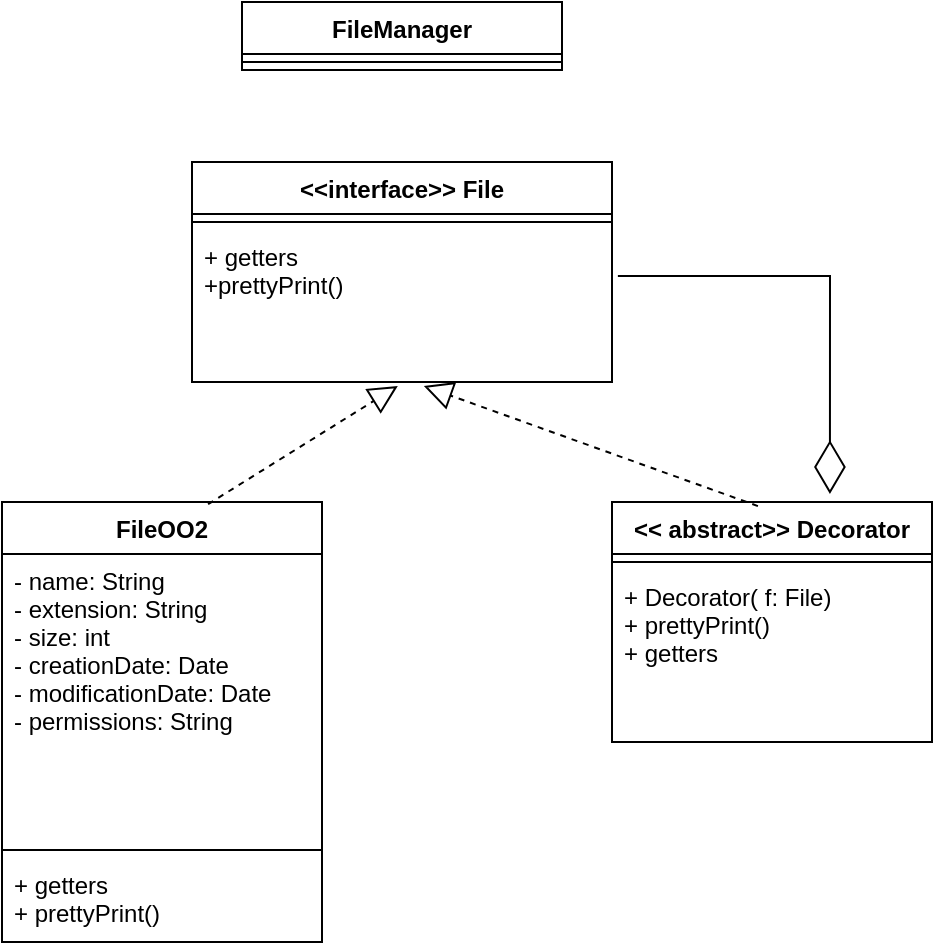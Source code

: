<mxfile version="17.4.5" type="github">
  <diagram id="l77j4i7QWaRJAyjjo0qU" name="Page-1">
    <mxGraphModel dx="700" dy="752" grid="1" gridSize="10" guides="1" tooltips="1" connect="1" arrows="1" fold="1" page="1" pageScale="1" pageWidth="827" pageHeight="1169" math="0" shadow="0">
      <root>
        <mxCell id="0" />
        <mxCell id="1" parent="0" />
        <mxCell id="biVh_dBmkdVdkPoWTslJ-2" value="FileManager" style="swimlane;fontStyle=1;align=center;verticalAlign=top;childLayout=stackLayout;horizontal=1;startSize=26;horizontalStack=0;resizeParent=1;resizeParentMax=0;resizeLast=0;collapsible=1;marginBottom=0;" vertex="1" parent="1">
          <mxGeometry x="220" y="180" width="160" height="34" as="geometry" />
        </mxCell>
        <mxCell id="biVh_dBmkdVdkPoWTslJ-4" value="" style="line;strokeWidth=1;fillColor=none;align=left;verticalAlign=middle;spacingTop=-1;spacingLeft=3;spacingRight=3;rotatable=0;labelPosition=right;points=[];portConstraint=eastwest;" vertex="1" parent="biVh_dBmkdVdkPoWTslJ-2">
          <mxGeometry y="26" width="160" height="8" as="geometry" />
        </mxCell>
        <mxCell id="biVh_dBmkdVdkPoWTslJ-6" value="&lt;&lt;interface&gt;&gt; File&#xa;" style="swimlane;fontStyle=1;align=center;verticalAlign=top;childLayout=stackLayout;horizontal=1;startSize=26;horizontalStack=0;resizeParent=1;resizeParentMax=0;resizeLast=0;collapsible=1;marginBottom=0;" vertex="1" parent="1">
          <mxGeometry x="195" y="260" width="210" height="110" as="geometry" />
        </mxCell>
        <mxCell id="biVh_dBmkdVdkPoWTslJ-8" value="" style="line;strokeWidth=1;fillColor=none;align=left;verticalAlign=middle;spacingTop=-1;spacingLeft=3;spacingRight=3;rotatable=0;labelPosition=right;points=[];portConstraint=eastwest;" vertex="1" parent="biVh_dBmkdVdkPoWTslJ-6">
          <mxGeometry y="26" width="210" height="8" as="geometry" />
        </mxCell>
        <mxCell id="biVh_dBmkdVdkPoWTslJ-9" value="+ getters&#xa;+prettyPrint()" style="text;strokeColor=none;fillColor=none;align=left;verticalAlign=top;spacingLeft=4;spacingRight=4;overflow=hidden;rotatable=0;points=[[0,0.5],[1,0.5]];portConstraint=eastwest;" vertex="1" parent="biVh_dBmkdVdkPoWTslJ-6">
          <mxGeometry y="34" width="210" height="76" as="geometry" />
        </mxCell>
        <mxCell id="biVh_dBmkdVdkPoWTslJ-10" value="FileOO2" style="swimlane;fontStyle=1;align=center;verticalAlign=top;childLayout=stackLayout;horizontal=1;startSize=26;horizontalStack=0;resizeParent=1;resizeParentMax=0;resizeLast=0;collapsible=1;marginBottom=0;" vertex="1" parent="1">
          <mxGeometry x="100" y="430" width="160" height="220" as="geometry" />
        </mxCell>
        <mxCell id="biVh_dBmkdVdkPoWTslJ-11" value="- name: String&#xa;- extension: String&#xa;- size: int&#xa;- creationDate: Date&#xa;- modificationDate: Date&#xa;- permissions: String" style="text;strokeColor=none;fillColor=none;align=left;verticalAlign=top;spacingLeft=4;spacingRight=4;overflow=hidden;rotatable=0;points=[[0,0.5],[1,0.5]];portConstraint=eastwest;" vertex="1" parent="biVh_dBmkdVdkPoWTslJ-10">
          <mxGeometry y="26" width="160" height="144" as="geometry" />
        </mxCell>
        <mxCell id="biVh_dBmkdVdkPoWTslJ-12" value="" style="line;strokeWidth=1;fillColor=none;align=left;verticalAlign=middle;spacingTop=-1;spacingLeft=3;spacingRight=3;rotatable=0;labelPosition=right;points=[];portConstraint=eastwest;" vertex="1" parent="biVh_dBmkdVdkPoWTslJ-10">
          <mxGeometry y="170" width="160" height="8" as="geometry" />
        </mxCell>
        <mxCell id="biVh_dBmkdVdkPoWTslJ-13" value="+ getters&#xa;+ prettyPrint()" style="text;strokeColor=none;fillColor=none;align=left;verticalAlign=top;spacingLeft=4;spacingRight=4;overflow=hidden;rotatable=0;points=[[0,0.5],[1,0.5]];portConstraint=eastwest;" vertex="1" parent="biVh_dBmkdVdkPoWTslJ-10">
          <mxGeometry y="178" width="160" height="42" as="geometry" />
        </mxCell>
        <mxCell id="biVh_dBmkdVdkPoWTslJ-14" value="" style="endArrow=block;dashed=1;endFill=0;endSize=12;html=1;rounded=0;exitX=0.644;exitY=0.005;exitDx=0;exitDy=0;exitPerimeter=0;entryX=0.49;entryY=1.026;entryDx=0;entryDy=0;entryPerimeter=0;" edge="1" parent="1" source="biVh_dBmkdVdkPoWTslJ-10" target="biVh_dBmkdVdkPoWTslJ-9">
          <mxGeometry width="160" relative="1" as="geometry">
            <mxPoint x="260" y="380" as="sourcePoint" />
            <mxPoint x="420" y="380" as="targetPoint" />
          </mxGeometry>
        </mxCell>
        <mxCell id="biVh_dBmkdVdkPoWTslJ-15" value="&lt;&lt; abstract&gt;&gt; Decorator" style="swimlane;fontStyle=1;align=center;verticalAlign=top;childLayout=stackLayout;horizontal=1;startSize=26;horizontalStack=0;resizeParent=1;resizeParentMax=0;resizeLast=0;collapsible=1;marginBottom=0;" vertex="1" parent="1">
          <mxGeometry x="405" y="430" width="160" height="120" as="geometry" />
        </mxCell>
        <mxCell id="biVh_dBmkdVdkPoWTslJ-17" value="" style="line;strokeWidth=1;fillColor=none;align=left;verticalAlign=middle;spacingTop=-1;spacingLeft=3;spacingRight=3;rotatable=0;labelPosition=right;points=[];portConstraint=eastwest;" vertex="1" parent="biVh_dBmkdVdkPoWTslJ-15">
          <mxGeometry y="26" width="160" height="8" as="geometry" />
        </mxCell>
        <mxCell id="biVh_dBmkdVdkPoWTslJ-18" value="+ Decorator( f: File)&#xa;+ prettyPrint()&#xa;+ getters" style="text;strokeColor=none;fillColor=none;align=left;verticalAlign=top;spacingLeft=4;spacingRight=4;overflow=hidden;rotatable=0;points=[[0,0.5],[1,0.5]];portConstraint=eastwest;" vertex="1" parent="biVh_dBmkdVdkPoWTslJ-15">
          <mxGeometry y="34" width="160" height="86" as="geometry" />
        </mxCell>
        <mxCell id="biVh_dBmkdVdkPoWTslJ-19" value="" style="endArrow=block;dashed=1;endFill=0;endSize=12;html=1;rounded=0;exitX=0.456;exitY=0.017;exitDx=0;exitDy=0;exitPerimeter=0;entryX=0.552;entryY=1.026;entryDx=0;entryDy=0;entryPerimeter=0;" edge="1" parent="1" source="biVh_dBmkdVdkPoWTslJ-15" target="biVh_dBmkdVdkPoWTslJ-9">
          <mxGeometry width="160" relative="1" as="geometry">
            <mxPoint x="213.04" y="441.1" as="sourcePoint" />
            <mxPoint x="307.9" y="381.976" as="targetPoint" />
          </mxGeometry>
        </mxCell>
        <mxCell id="biVh_dBmkdVdkPoWTslJ-20" value="" style="endArrow=diamondThin;endFill=0;endSize=24;html=1;rounded=0;entryX=0.681;entryY=-0.033;entryDx=0;entryDy=0;entryPerimeter=0;exitX=1.014;exitY=0.303;exitDx=0;exitDy=0;exitPerimeter=0;" edge="1" parent="1" source="biVh_dBmkdVdkPoWTslJ-9" target="biVh_dBmkdVdkPoWTslJ-15">
          <mxGeometry width="160" relative="1" as="geometry">
            <mxPoint x="260" y="380" as="sourcePoint" />
            <mxPoint x="420" y="380" as="targetPoint" />
            <Array as="points">
              <mxPoint x="514" y="317" />
            </Array>
          </mxGeometry>
        </mxCell>
      </root>
    </mxGraphModel>
  </diagram>
</mxfile>
